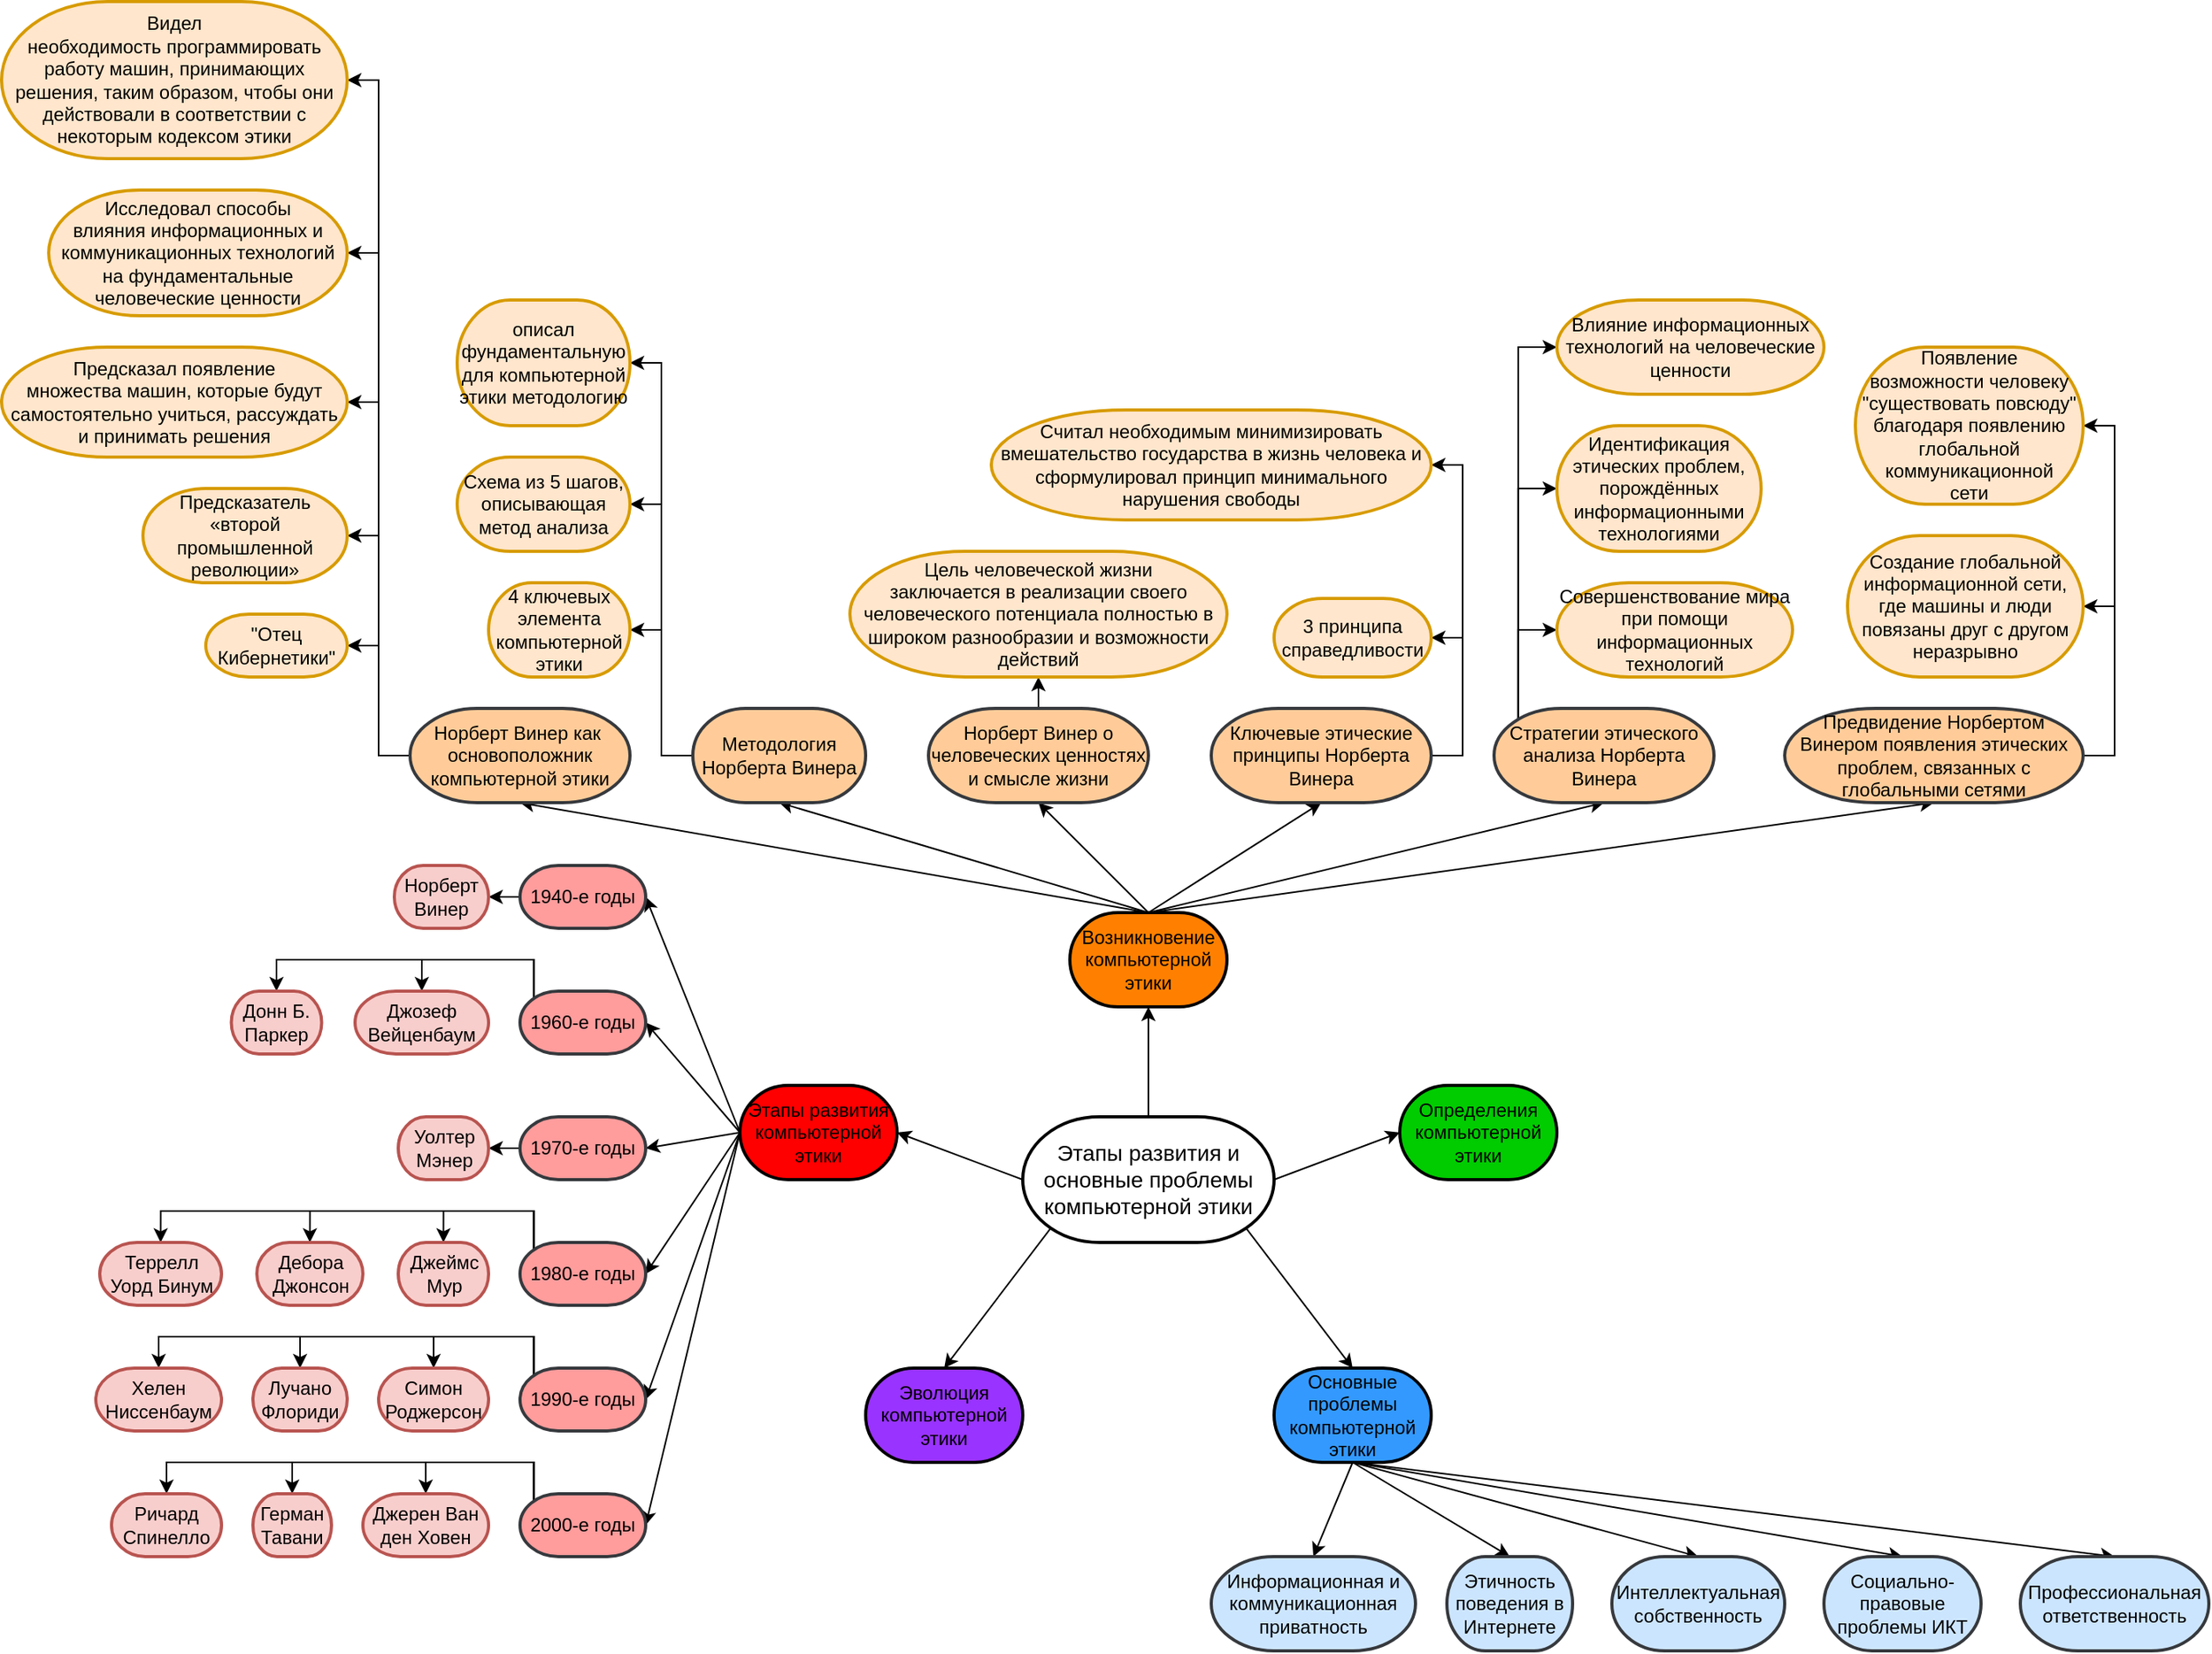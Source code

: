 <mxfile type="github" version="12.4.3" pages="1">
  <diagram id="Xce3-qtlXA6PK7jgvRLK" name="Page-1">
    <mxGraphModel grid="1" dx="3118" dy="2120" gridSize="10" guides="1" tooltips="1" connect="1" arrows="1" fold="1" page="1" pageScale="1" pageWidth="2336" pageHeight="1654" math="0" shadow="0">
      <root>
        <mxCell id="0"/>
        <mxCell id="1" parent="0"/>
        <mxCell id="m4HbFXniarb6c-HBJ8Ap-7" parent="1" style="rounded=0;orthogonalLoop=1;jettySize=auto;html=1;exitX=1;exitY=0.5;exitDx=0;exitDy=0;exitPerimeter=0;entryX=0;entryY=0.5;entryDx=0;entryDy=0;entryPerimeter=0;" target="m4HbFXniarb6c-HBJ8Ap-4" source="m4HbFXniarb6c-HBJ8Ap-1" edge="1">
          <mxGeometry as="geometry" relative="1"/>
        </mxCell>
        <mxCell id="m4HbFXniarb6c-HBJ8Ap-8" parent="1" style="edgeStyle=none;rounded=0;orthogonalLoop=1;jettySize=auto;html=1;exitX=0.89;exitY=0.89;exitDx=0;exitDy=0;exitPerimeter=0;entryX=0.5;entryY=0;entryDx=0;entryDy=0;entryPerimeter=0;" target="m4HbFXniarb6c-HBJ8Ap-6" source="m4HbFXniarb6c-HBJ8Ap-1" edge="1">
          <mxGeometry as="geometry" relative="1"/>
        </mxCell>
        <mxCell id="m4HbFXniarb6c-HBJ8Ap-9" parent="1" style="edgeStyle=none;rounded=0;orthogonalLoop=1;jettySize=auto;html=1;exitX=0.11;exitY=0.89;exitDx=0;exitDy=0;exitPerimeter=0;entryX=0.5;entryY=0;entryDx=0;entryDy=0;entryPerimeter=0;" target="m4HbFXniarb6c-HBJ8Ap-5" source="m4HbFXniarb6c-HBJ8Ap-1" edge="1">
          <mxGeometry as="geometry" relative="1"/>
        </mxCell>
        <mxCell id="m4HbFXniarb6c-HBJ8Ap-10" parent="1" style="edgeStyle=none;rounded=0;orthogonalLoop=1;jettySize=auto;html=1;exitX=0;exitY=0.5;exitDx=0;exitDy=0;exitPerimeter=0;entryX=1;entryY=0.5;entryDx=0;entryDy=0;entryPerimeter=0;" target="m4HbFXniarb6c-HBJ8Ap-3" source="m4HbFXniarb6c-HBJ8Ap-1" edge="1">
          <mxGeometry as="geometry" relative="1"/>
        </mxCell>
        <mxCell id="m4HbFXniarb6c-HBJ8Ap-11" parent="1" style="edgeStyle=none;rounded=0;orthogonalLoop=1;jettySize=auto;html=1;exitX=0.5;exitY=0;exitDx=0;exitDy=0;exitPerimeter=0;entryX=0.5;entryY=1;entryDx=0;entryDy=0;entryPerimeter=0;" target="m4HbFXniarb6c-HBJ8Ap-2" source="m4HbFXniarb6c-HBJ8Ap-1" edge="1">
          <mxGeometry as="geometry" relative="1"/>
        </mxCell>
        <mxCell id="m4HbFXniarb6c-HBJ8Ap-1" value="&lt;font style=&quot;font-size: 14px&quot;&gt;Этапы развития и основные проблемы компьютерной этики&lt;/font&gt;" parent="1" vertex="1" style="strokeWidth=2;html=1;shape=mxgraph.flowchart.terminator;whiteSpace=wrap;">
          <mxGeometry as="geometry" height="80" width="160" y="160" x="320"/>
        </mxCell>
        <mxCell id="m4HbFXniarb6c-HBJ8Ap-31" parent="1" style="edgeStyle=none;rounded=0;orthogonalLoop=1;jettySize=auto;html=1;exitX=0.5;exitY=0;exitDx=0;exitDy=0;exitPerimeter=0;entryX=0.5;entryY=1;entryDx=0;entryDy=0;entryPerimeter=0;" target="m4HbFXniarb6c-HBJ8Ap-30" source="m4HbFXniarb6c-HBJ8Ap-2" edge="1">
          <mxGeometry as="geometry" relative="1"/>
        </mxCell>
        <mxCell id="m4HbFXniarb6c-HBJ8Ap-32" parent="1" style="edgeStyle=none;rounded=0;orthogonalLoop=1;jettySize=auto;html=1;exitX=0.5;exitY=0;exitDx=0;exitDy=0;exitPerimeter=0;entryX=0.5;entryY=1;entryDx=0;entryDy=0;entryPerimeter=0;" target="m4HbFXniarb6c-HBJ8Ap-25" source="m4HbFXniarb6c-HBJ8Ap-2" edge="1">
          <mxGeometry as="geometry" relative="1"/>
        </mxCell>
        <mxCell id="m4HbFXniarb6c-HBJ8Ap-33" parent="1" style="edgeStyle=none;rounded=0;orthogonalLoop=1;jettySize=auto;html=1;exitX=0.5;exitY=0;exitDx=0;exitDy=0;exitPerimeter=0;entryX=0.5;entryY=1;entryDx=0;entryDy=0;entryPerimeter=0;" target="m4HbFXniarb6c-HBJ8Ap-26" source="m4HbFXniarb6c-HBJ8Ap-2" edge="1">
          <mxGeometry as="geometry" relative="1"/>
        </mxCell>
        <mxCell id="m4HbFXniarb6c-HBJ8Ap-34" parent="1" style="edgeStyle=none;rounded=0;orthogonalLoop=1;jettySize=auto;html=1;exitX=0.5;exitY=0;exitDx=0;exitDy=0;exitPerimeter=0;entryX=0.5;entryY=1;entryDx=0;entryDy=0;entryPerimeter=0;" target="m4HbFXniarb6c-HBJ8Ap-27" source="m4HbFXniarb6c-HBJ8Ap-2" edge="1">
          <mxGeometry as="geometry" relative="1"/>
        </mxCell>
        <mxCell id="m4HbFXniarb6c-HBJ8Ap-35" parent="1" style="edgeStyle=none;rounded=0;orthogonalLoop=1;jettySize=auto;html=1;exitX=0.5;exitY=0;exitDx=0;exitDy=0;exitPerimeter=0;entryX=0.5;entryY=1;entryDx=0;entryDy=0;entryPerimeter=0;" target="m4HbFXniarb6c-HBJ8Ap-28" source="m4HbFXniarb6c-HBJ8Ap-2" edge="1">
          <mxGeometry as="geometry" relative="1"/>
        </mxCell>
        <mxCell id="m4HbFXniarb6c-HBJ8Ap-36" parent="1" style="edgeStyle=none;rounded=0;orthogonalLoop=1;jettySize=auto;html=1;exitX=0.5;exitY=0;exitDx=0;exitDy=0;exitPerimeter=0;entryX=0.5;entryY=1;entryDx=0;entryDy=0;entryPerimeter=0;" target="m4HbFXniarb6c-HBJ8Ap-29" source="m4HbFXniarb6c-HBJ8Ap-2" edge="1">
          <mxGeometry as="geometry" relative="1"/>
        </mxCell>
        <mxCell id="m4HbFXniarb6c-HBJ8Ap-2" value="Возникновение компьютерной этики" parent="1" vertex="1" style="strokeWidth=2;html=1;shape=mxgraph.flowchart.terminator;whiteSpace=wrap;fillColor=#FF8000;">
          <mxGeometry as="geometry" height="60" width="100" y="30" x="350"/>
        </mxCell>
        <mxCell id="m4HbFXniarb6c-HBJ8Ap-19" parent="1" style="edgeStyle=none;rounded=0;orthogonalLoop=1;jettySize=auto;html=1;exitX=0;exitY=0.5;exitDx=0;exitDy=0;exitPerimeter=0;entryX=1;entryY=0.5;entryDx=0;entryDy=0;entryPerimeter=0;" target="m4HbFXniarb6c-HBJ8Ap-15" source="m4HbFXniarb6c-HBJ8Ap-3" edge="1">
          <mxGeometry as="geometry" relative="1"/>
        </mxCell>
        <mxCell id="m4HbFXniarb6c-HBJ8Ap-20" parent="1" style="edgeStyle=none;rounded=0;orthogonalLoop=1;jettySize=auto;html=1;exitX=0;exitY=0.5;exitDx=0;exitDy=0;exitPerimeter=0;entryX=1;entryY=0.5;entryDx=0;entryDy=0;entryPerimeter=0;" target="m4HbFXniarb6c-HBJ8Ap-12" source="m4HbFXniarb6c-HBJ8Ap-3" edge="1">
          <mxGeometry as="geometry" relative="1"/>
        </mxCell>
        <mxCell id="m4HbFXniarb6c-HBJ8Ap-21" parent="1" style="edgeStyle=none;rounded=0;orthogonalLoop=1;jettySize=auto;html=1;exitX=0;exitY=0.5;exitDx=0;exitDy=0;exitPerimeter=0;entryX=1;entryY=0.5;entryDx=0;entryDy=0;entryPerimeter=0;" target="m4HbFXniarb6c-HBJ8Ap-14" source="m4HbFXniarb6c-HBJ8Ap-3" edge="1">
          <mxGeometry as="geometry" relative="1"/>
        </mxCell>
        <mxCell id="m4HbFXniarb6c-HBJ8Ap-22" parent="1" style="edgeStyle=none;rounded=0;orthogonalLoop=1;jettySize=auto;html=1;exitX=0;exitY=0.5;exitDx=0;exitDy=0;exitPerimeter=0;entryX=1;entryY=0.5;entryDx=0;entryDy=0;entryPerimeter=0;" target="m4HbFXniarb6c-HBJ8Ap-16" source="m4HbFXniarb6c-HBJ8Ap-3" edge="1">
          <mxGeometry as="geometry" relative="1"/>
        </mxCell>
        <mxCell id="m4HbFXniarb6c-HBJ8Ap-23" parent="1" style="edgeStyle=none;rounded=0;orthogonalLoop=1;jettySize=auto;html=1;exitX=0;exitY=0.5;exitDx=0;exitDy=0;exitPerimeter=0;entryX=1;entryY=0.5;entryDx=0;entryDy=0;entryPerimeter=0;" target="m4HbFXniarb6c-HBJ8Ap-17" source="m4HbFXniarb6c-HBJ8Ap-3" edge="1">
          <mxGeometry as="geometry" relative="1"/>
        </mxCell>
        <mxCell id="m4HbFXniarb6c-HBJ8Ap-24" parent="1" style="edgeStyle=none;rounded=0;orthogonalLoop=1;jettySize=auto;html=1;exitX=0;exitY=0.5;exitDx=0;exitDy=0;exitPerimeter=0;entryX=1;entryY=0.5;entryDx=0;entryDy=0;entryPerimeter=0;" target="m4HbFXniarb6c-HBJ8Ap-13" source="m4HbFXniarb6c-HBJ8Ap-3" edge="1">
          <mxGeometry as="geometry" relative="1"/>
        </mxCell>
        <mxCell id="m4HbFXniarb6c-HBJ8Ap-3" value="Этапы развития компьютерной этики" parent="1" vertex="1" style="strokeWidth=2;html=1;shape=mxgraph.flowchart.terminator;whiteSpace=wrap;fillColor=#FF0000;">
          <mxGeometry as="geometry" height="60" width="100" y="140" x="140"/>
        </mxCell>
        <mxCell id="m4HbFXniarb6c-HBJ8Ap-4" value="Определения компьютерной этики" parent="1" vertex="1" style="strokeWidth=2;html=1;shape=mxgraph.flowchart.terminator;whiteSpace=wrap;fillColor=#00CC00;">
          <mxGeometry as="geometry" height="60" width="100" y="140" x="560"/>
        </mxCell>
        <mxCell id="m4HbFXniarb6c-HBJ8Ap-5" value="Эволюция компьютерной этики" parent="1" vertex="1" style="strokeWidth=2;html=1;shape=mxgraph.flowchart.terminator;whiteSpace=wrap;fillColor=#9933FF;">
          <mxGeometry as="geometry" height="60" width="100" y="320" x="220"/>
        </mxCell>
        <mxCell id="m4HbFXniarb6c-HBJ8Ap-42" parent="1" style="edgeStyle=none;rounded=0;orthogonalLoop=1;jettySize=auto;html=1;exitX=0.5;exitY=1;exitDx=0;exitDy=0;exitPerimeter=0;entryX=0.5;entryY=0;entryDx=0;entryDy=0;entryPerimeter=0;" target="m4HbFXniarb6c-HBJ8Ap-40" source="m4HbFXniarb6c-HBJ8Ap-6" edge="1">
          <mxGeometry as="geometry" relative="1"/>
        </mxCell>
        <mxCell id="m4HbFXniarb6c-HBJ8Ap-43" parent="1" style="edgeStyle=none;rounded=0;orthogonalLoop=1;jettySize=auto;html=1;exitX=0.5;exitY=1;exitDx=0;exitDy=0;exitPerimeter=0;entryX=0.5;entryY=0;entryDx=0;entryDy=0;entryPerimeter=0;" target="m4HbFXniarb6c-HBJ8Ap-41" source="m4HbFXniarb6c-HBJ8Ap-6" edge="1">
          <mxGeometry as="geometry" relative="1"/>
        </mxCell>
        <mxCell id="m4HbFXniarb6c-HBJ8Ap-44" parent="1" style="edgeStyle=none;rounded=0;orthogonalLoop=1;jettySize=auto;html=1;exitX=0.5;exitY=1;exitDx=0;exitDy=0;exitPerimeter=0;entryX=0.5;entryY=0;entryDx=0;entryDy=0;entryPerimeter=0;" target="m4HbFXniarb6c-HBJ8Ap-38" source="m4HbFXniarb6c-HBJ8Ap-6" edge="1">
          <mxGeometry as="geometry" relative="1"/>
        </mxCell>
        <mxCell id="m4HbFXniarb6c-HBJ8Ap-45" parent="1" style="edgeStyle=none;rounded=0;orthogonalLoop=1;jettySize=auto;html=1;exitX=0.5;exitY=1;exitDx=0;exitDy=0;exitPerimeter=0;entryX=0.5;entryY=0;entryDx=0;entryDy=0;entryPerimeter=0;" target="m4HbFXniarb6c-HBJ8Ap-37" source="m4HbFXniarb6c-HBJ8Ap-6" edge="1">
          <mxGeometry as="geometry" relative="1"/>
        </mxCell>
        <mxCell id="m4HbFXniarb6c-HBJ8Ap-46" parent="1" style="edgeStyle=none;rounded=0;orthogonalLoop=1;jettySize=auto;html=1;exitX=0.5;exitY=1;exitDx=0;exitDy=0;exitPerimeter=0;entryX=0.5;entryY=0;entryDx=0;entryDy=0;entryPerimeter=0;" target="m4HbFXniarb6c-HBJ8Ap-39" source="m4HbFXniarb6c-HBJ8Ap-6" edge="1">
          <mxGeometry as="geometry" relative="1"/>
        </mxCell>
        <mxCell id="m4HbFXniarb6c-HBJ8Ap-6" value="Основные проблемы компьютерной этики" parent="1" vertex="1" style="strokeWidth=2;html=1;shape=mxgraph.flowchart.terminator;whiteSpace=wrap;fillColor=#3399FF;">
          <mxGeometry as="geometry" height="60" width="100" y="320" x="480"/>
        </mxCell>
        <mxCell id="SRQ7N_bruoOHTrNDYPCM-39" parent="1" style="edgeStyle=orthogonalEdgeStyle;rounded=0;orthogonalLoop=1;jettySize=auto;html=1;exitX=0.11;exitY=0.11;exitDx=0;exitDy=0;exitPerimeter=0;entryX=0.5;entryY=0;entryDx=0;entryDy=0;entryPerimeter=0;" target="SRQ7N_bruoOHTrNDYPCM-36" source="m4HbFXniarb6c-HBJ8Ap-12" edge="1">
          <mxGeometry as="geometry" relative="1">
            <Array as="points">
              <mxPoint y="60" x="9"/>
              <mxPoint y="60" x="-62"/>
            </Array>
          </mxGeometry>
        </mxCell>
        <mxCell id="SRQ7N_bruoOHTrNDYPCM-40" parent="1" style="edgeStyle=orthogonalEdgeStyle;rounded=0;orthogonalLoop=1;jettySize=auto;html=1;exitX=0.11;exitY=0.11;exitDx=0;exitDy=0;exitPerimeter=0;entryX=0.5;entryY=0;entryDx=0;entryDy=0;entryPerimeter=0;" target="SRQ7N_bruoOHTrNDYPCM-34" source="m4HbFXniarb6c-HBJ8Ap-12" edge="1">
          <mxGeometry as="geometry" relative="1">
            <Array as="points">
              <mxPoint y="60" x="9"/>
              <mxPoint y="60" x="-155"/>
            </Array>
          </mxGeometry>
        </mxCell>
        <mxCell id="m4HbFXniarb6c-HBJ8Ap-12" value="1960-е годы" parent="1" vertex="1" style="strokeWidth=2;html=1;shape=mxgraph.flowchart.terminator;whiteSpace=wrap;fillColor=#FF9C9C;strokeColor=#36393d;">
          <mxGeometry as="geometry" height="40" width="80" y="80"/>
        </mxCell>
        <mxCell id="SRQ7N_bruoOHTrNDYPCM-65" parent="1" style="edgeStyle=orthogonalEdgeStyle;rounded=0;orthogonalLoop=1;jettySize=auto;html=1;exitX=0.11;exitY=0.11;exitDx=0;exitDy=0;exitPerimeter=0;entryX=0.5;entryY=0;entryDx=0;entryDy=0;entryPerimeter=0;" target="SRQ7N_bruoOHTrNDYPCM-56" source="m4HbFXniarb6c-HBJ8Ap-13" edge="1">
          <mxGeometry as="geometry" relative="1">
            <Array as="points">
              <mxPoint y="380" x="9"/>
              <mxPoint y="380" x="-60"/>
            </Array>
          </mxGeometry>
        </mxCell>
        <mxCell id="SRQ7N_bruoOHTrNDYPCM-66" parent="1" style="edgeStyle=orthogonalEdgeStyle;rounded=0;orthogonalLoop=1;jettySize=auto;html=1;exitX=0.11;exitY=0.11;exitDx=0;exitDy=0;exitPerimeter=0;entryX=0.5;entryY=0;entryDx=0;entryDy=0;entryPerimeter=0;" target="SRQ7N_bruoOHTrNDYPCM-57" source="m4HbFXniarb6c-HBJ8Ap-13" edge="1">
          <mxGeometry as="geometry" relative="1">
            <Array as="points">
              <mxPoint y="380" x="9"/>
              <mxPoint y="380" x="-145"/>
            </Array>
          </mxGeometry>
        </mxCell>
        <mxCell id="SRQ7N_bruoOHTrNDYPCM-67" parent="1" style="edgeStyle=orthogonalEdgeStyle;rounded=0;orthogonalLoop=1;jettySize=auto;html=1;exitX=0.11;exitY=0.11;exitDx=0;exitDy=0;exitPerimeter=0;entryX=0.5;entryY=0;entryDx=0;entryDy=0;entryPerimeter=0;" target="SRQ7N_bruoOHTrNDYPCM-58" source="m4HbFXniarb6c-HBJ8Ap-13" edge="1">
          <mxGeometry as="geometry" relative="1">
            <Array as="points">
              <mxPoint y="380" x="9"/>
              <mxPoint y="380" x="-225"/>
            </Array>
          </mxGeometry>
        </mxCell>
        <mxCell id="m4HbFXniarb6c-HBJ8Ap-13" value="2000-е годы" parent="1" vertex="1" style="strokeWidth=2;html=1;shape=mxgraph.flowchart.terminator;whiteSpace=wrap;fillColor=#FF9C9C;strokeColor=#36393d;">
          <mxGeometry as="geometry" height="40" width="80" y="400"/>
        </mxCell>
        <mxCell id="SRQ7N_bruoOHTrNDYPCM-41" parent="1" style="edgeStyle=orthogonalEdgeStyle;rounded=0;orthogonalLoop=1;jettySize=auto;html=1;exitX=0;exitY=0.5;exitDx=0;exitDy=0;exitPerimeter=0;entryX=1;entryY=0.5;entryDx=0;entryDy=0;entryPerimeter=0;" target="SRQ7N_bruoOHTrNDYPCM-37" source="m4HbFXniarb6c-HBJ8Ap-14" edge="1">
          <mxGeometry as="geometry" relative="1"/>
        </mxCell>
        <mxCell id="m4HbFXniarb6c-HBJ8Ap-14" value="1970-е годы" parent="1" vertex="1" style="strokeWidth=2;html=1;shape=mxgraph.flowchart.terminator;whiteSpace=wrap;fillColor=#FF9C9C;strokeColor=#36393d;">
          <mxGeometry as="geometry" height="40" width="80" y="160"/>
        </mxCell>
        <mxCell id="SRQ7N_bruoOHTrNDYPCM-38" parent="1" style="edgeStyle=orthogonalEdgeStyle;rounded=0;orthogonalLoop=1;jettySize=auto;html=1;exitX=0;exitY=0.5;exitDx=0;exitDy=0;exitPerimeter=0;entryX=1;entryY=0.5;entryDx=0;entryDy=0;entryPerimeter=0;" target="SRQ7N_bruoOHTrNDYPCM-35" source="m4HbFXniarb6c-HBJ8Ap-15" edge="1">
          <mxGeometry as="geometry" relative="1"/>
        </mxCell>
        <mxCell id="m4HbFXniarb6c-HBJ8Ap-15" value="1940-е годы" parent="1" vertex="1" style="strokeWidth=2;html=1;shape=mxgraph.flowchart.terminator;whiteSpace=wrap;fillColor=#FF9C9C;strokeColor=#36393d;">
          <mxGeometry as="geometry" height="40" width="80"/>
        </mxCell>
        <mxCell id="SRQ7N_bruoOHTrNDYPCM-44" parent="1" style="edgeStyle=orthogonalEdgeStyle;rounded=0;orthogonalLoop=1;jettySize=auto;html=1;exitX=0.11;exitY=0.11;exitDx=0;exitDy=0;exitPerimeter=0;entryX=0.5;entryY=0;entryDx=0;entryDy=0;entryPerimeter=0;" target="SRQ7N_bruoOHTrNDYPCM-42" source="m4HbFXniarb6c-HBJ8Ap-16" edge="1">
          <mxGeometry as="geometry" relative="1">
            <Array as="points">
              <mxPoint y="220" x="9"/>
              <mxPoint y="220" x="-49"/>
            </Array>
          </mxGeometry>
        </mxCell>
        <mxCell id="SRQ7N_bruoOHTrNDYPCM-45" parent="1" style="edgeStyle=orthogonalEdgeStyle;rounded=0;orthogonalLoop=1;jettySize=auto;html=1;exitX=0.11;exitY=0.11;exitDx=0;exitDy=0;exitPerimeter=0;entryX=0.5;entryY=0;entryDx=0;entryDy=0;entryPerimeter=0;" target="SRQ7N_bruoOHTrNDYPCM-43" source="m4HbFXniarb6c-HBJ8Ap-16" edge="1">
          <mxGeometry as="geometry" relative="1">
            <Array as="points">
              <mxPoint y="220" x="9"/>
              <mxPoint y="220" x="-134"/>
            </Array>
          </mxGeometry>
        </mxCell>
        <mxCell id="SRQ7N_bruoOHTrNDYPCM-50" parent="1" style="edgeStyle=orthogonalEdgeStyle;rounded=0;orthogonalLoop=1;jettySize=auto;html=1;exitX=0.11;exitY=0.11;exitDx=0;exitDy=0;exitPerimeter=0;entryX=0.5;entryY=0;entryDx=0;entryDy=0;entryPerimeter=0;" target="SRQ7N_bruoOHTrNDYPCM-47" source="m4HbFXniarb6c-HBJ8Ap-16" edge="1">
          <mxGeometry as="geometry" relative="1">
            <Array as="points">
              <mxPoint y="220" x="9"/>
              <mxPoint y="220" x="-229"/>
            </Array>
          </mxGeometry>
        </mxCell>
        <mxCell id="m4HbFXniarb6c-HBJ8Ap-16" value="1980-е годы" parent="1" vertex="1" style="strokeWidth=2;html=1;shape=mxgraph.flowchart.terminator;whiteSpace=wrap;fillColor=#FF9C9C;strokeColor=#36393d;">
          <mxGeometry as="geometry" height="40" width="80" y="240"/>
        </mxCell>
        <mxCell id="SRQ7N_bruoOHTrNDYPCM-62" parent="1" style="edgeStyle=orthogonalEdgeStyle;rounded=0;orthogonalLoop=1;jettySize=auto;html=1;exitX=0.11;exitY=0.11;exitDx=0;exitDy=0;exitPerimeter=0;entryX=0.5;entryY=0;entryDx=0;entryDy=0;entryPerimeter=0;" target="SRQ7N_bruoOHTrNDYPCM-51" source="m4HbFXniarb6c-HBJ8Ap-17" edge="1">
          <mxGeometry as="geometry" relative="1">
            <Array as="points">
              <mxPoint y="300" x="9"/>
              <mxPoint y="300" x="-55"/>
            </Array>
          </mxGeometry>
        </mxCell>
        <mxCell id="SRQ7N_bruoOHTrNDYPCM-63" parent="1" style="edgeStyle=orthogonalEdgeStyle;rounded=0;orthogonalLoop=1;jettySize=auto;html=1;exitX=0.11;exitY=0.11;exitDx=0;exitDy=0;exitPerimeter=0;entryX=0.5;entryY=0;entryDx=0;entryDy=0;entryPerimeter=0;" target="SRQ7N_bruoOHTrNDYPCM-54" source="m4HbFXniarb6c-HBJ8Ap-17" edge="1">
          <mxGeometry as="geometry" relative="1">
            <Array as="points">
              <mxPoint y="300" x="9"/>
              <mxPoint y="300" x="-140"/>
            </Array>
          </mxGeometry>
        </mxCell>
        <mxCell id="SRQ7N_bruoOHTrNDYPCM-64" parent="1" style="edgeStyle=orthogonalEdgeStyle;rounded=0;orthogonalLoop=1;jettySize=auto;html=1;exitX=0.11;exitY=0.11;exitDx=0;exitDy=0;exitPerimeter=0;entryX=0.5;entryY=0;entryDx=0;entryDy=0;entryPerimeter=0;" target="SRQ7N_bruoOHTrNDYPCM-55" source="m4HbFXniarb6c-HBJ8Ap-17" edge="1">
          <mxGeometry as="geometry" relative="1">
            <Array as="points">
              <mxPoint y="300" x="9"/>
              <mxPoint y="300" x="-230"/>
            </Array>
          </mxGeometry>
        </mxCell>
        <mxCell id="m4HbFXniarb6c-HBJ8Ap-17" value="1990-е годы" parent="1" vertex="1" style="strokeWidth=2;html=1;shape=mxgraph.flowchart.terminator;whiteSpace=wrap;fillColor=#FF9C9C;strokeColor=#36393d;">
          <mxGeometry as="geometry" height="40" width="80" y="320"/>
        </mxCell>
        <mxCell id="SRQ7N_bruoOHTrNDYPCM-12" parent="1" style="edgeStyle=orthogonalEdgeStyle;rounded=0;orthogonalLoop=1;jettySize=auto;html=1;exitX=0;exitY=0.5;exitDx=0;exitDy=0;exitPerimeter=0;entryX=1;entryY=0.5;entryDx=0;entryDy=0;entryPerimeter=0;" target="SRQ7N_bruoOHTrNDYPCM-11" source="m4HbFXniarb6c-HBJ8Ap-25" edge="1">
          <mxGeometry as="geometry" relative="1"/>
        </mxCell>
        <mxCell id="SRQ7N_bruoOHTrNDYPCM-14" parent="1" style="edgeStyle=orthogonalEdgeStyle;rounded=0;orthogonalLoop=1;jettySize=auto;html=1;exitX=0;exitY=0.5;exitDx=0;exitDy=0;exitPerimeter=0;entryX=1;entryY=0.5;entryDx=0;entryDy=0;entryPerimeter=0;" target="SRQ7N_bruoOHTrNDYPCM-13" source="m4HbFXniarb6c-HBJ8Ap-25" edge="1">
          <mxGeometry as="geometry" relative="1"/>
        </mxCell>
        <mxCell id="SRQ7N_bruoOHTrNDYPCM-16" parent="1" style="edgeStyle=orthogonalEdgeStyle;rounded=0;orthogonalLoop=1;jettySize=auto;html=1;exitX=0;exitY=0.5;exitDx=0;exitDy=0;exitPerimeter=0;entryX=1;entryY=0.5;entryDx=0;entryDy=0;entryPerimeter=0;" target="SRQ7N_bruoOHTrNDYPCM-15" source="m4HbFXniarb6c-HBJ8Ap-25" edge="1">
          <mxGeometry as="geometry" relative="1"/>
        </mxCell>
        <mxCell id="m4HbFXniarb6c-HBJ8Ap-25" value="Методология Норберта Винера" parent="1" vertex="1" style="strokeWidth=2;html=1;shape=mxgraph.flowchart.terminator;whiteSpace=wrap;fillColor=#ffcc99;strokeColor=#36393d;">
          <mxGeometry as="geometry" height="60" width="110" y="-100" x="110"/>
        </mxCell>
        <mxCell id="SRQ7N_bruoOHTrNDYPCM-19" parent="1" style="rounded=0;orthogonalLoop=1;jettySize=auto;html=1;exitX=0.5;exitY=0;exitDx=0;exitDy=0;exitPerimeter=0;entryX=0.5;entryY=1;entryDx=0;entryDy=0;entryPerimeter=0;" target="SRQ7N_bruoOHTrNDYPCM-17" source="m4HbFXniarb6c-HBJ8Ap-26" edge="1">
          <mxGeometry as="geometry" relative="1"/>
        </mxCell>
        <mxCell id="m4HbFXniarb6c-HBJ8Ap-26" value="Норберт Винер о человеческих ценностях и смысле жизни" parent="1" vertex="1" style="strokeWidth=2;html=1;shape=mxgraph.flowchart.terminator;whiteSpace=wrap;fillColor=#ffcc99;strokeColor=#36393d;">
          <mxGeometry as="geometry" height="60" width="140" y="-100" x="260"/>
        </mxCell>
        <mxCell id="SRQ7N_bruoOHTrNDYPCM-22" parent="1" style="edgeStyle=orthogonalEdgeStyle;rounded=0;orthogonalLoop=1;jettySize=auto;html=1;exitX=1;exitY=0.5;exitDx=0;exitDy=0;exitPerimeter=0;entryX=1;entryY=0.5;entryDx=0;entryDy=0;entryPerimeter=0;" target="SRQ7N_bruoOHTrNDYPCM-20" source="m4HbFXniarb6c-HBJ8Ap-27" edge="1">
          <mxGeometry as="geometry" relative="1"/>
        </mxCell>
        <mxCell id="SRQ7N_bruoOHTrNDYPCM-23" parent="1" style="edgeStyle=orthogonalEdgeStyle;rounded=0;orthogonalLoop=1;jettySize=auto;html=1;exitX=1;exitY=0.5;exitDx=0;exitDy=0;exitPerimeter=0;entryX=1;entryY=0.5;entryDx=0;entryDy=0;entryPerimeter=0;" target="SRQ7N_bruoOHTrNDYPCM-21" source="m4HbFXniarb6c-HBJ8Ap-27" edge="1">
          <mxGeometry as="geometry" relative="1"/>
        </mxCell>
        <mxCell id="m4HbFXniarb6c-HBJ8Ap-27" value="Ключевые этические принципы Норберта Винера" parent="1" vertex="1" style="strokeWidth=2;html=1;shape=mxgraph.flowchart.terminator;whiteSpace=wrap;fillColor=#ffcc99;strokeColor=#36393d;">
          <mxGeometry as="geometry" height="60" width="140" y="-100" x="440"/>
        </mxCell>
        <mxCell id="SRQ7N_bruoOHTrNDYPCM-27" parent="1" style="edgeStyle=orthogonalEdgeStyle;rounded=0;orthogonalLoop=1;jettySize=auto;html=1;exitX=0.11;exitY=0.11;exitDx=0;exitDy=0;exitPerimeter=0;entryX=0;entryY=0.5;entryDx=0;entryDy=0;entryPerimeter=0;" target="SRQ7N_bruoOHTrNDYPCM-24" source="m4HbFXniarb6c-HBJ8Ap-28" edge="1">
          <mxGeometry as="geometry" relative="1"/>
        </mxCell>
        <mxCell id="SRQ7N_bruoOHTrNDYPCM-28" parent="1" style="edgeStyle=orthogonalEdgeStyle;rounded=0;orthogonalLoop=1;jettySize=auto;html=1;exitX=0.11;exitY=0.11;exitDx=0;exitDy=0;exitPerimeter=0;entryX=0;entryY=0.5;entryDx=0;entryDy=0;entryPerimeter=0;" target="SRQ7N_bruoOHTrNDYPCM-25" source="m4HbFXniarb6c-HBJ8Ap-28" edge="1">
          <mxGeometry as="geometry" relative="1"/>
        </mxCell>
        <mxCell id="SRQ7N_bruoOHTrNDYPCM-29" parent="1" style="edgeStyle=orthogonalEdgeStyle;rounded=0;orthogonalLoop=1;jettySize=auto;html=1;exitX=0.11;exitY=0.11;exitDx=0;exitDy=0;exitPerimeter=0;entryX=0;entryY=0.5;entryDx=0;entryDy=0;entryPerimeter=0;" target="SRQ7N_bruoOHTrNDYPCM-26" source="m4HbFXniarb6c-HBJ8Ap-28" edge="1">
          <mxGeometry as="geometry" relative="1"/>
        </mxCell>
        <mxCell id="m4HbFXniarb6c-HBJ8Ap-28" value="Стратегии этического анализа Норберта Винера" parent="1" vertex="1" style="strokeWidth=2;html=1;shape=mxgraph.flowchart.terminator;whiteSpace=wrap;fillColor=#ffcc99;strokeColor=#36393d;">
          <mxGeometry as="geometry" height="60" width="140" y="-100" x="620"/>
        </mxCell>
        <mxCell id="SRQ7N_bruoOHTrNDYPCM-32" parent="1" style="edgeStyle=orthogonalEdgeStyle;rounded=0;orthogonalLoop=1;jettySize=auto;html=1;exitX=1;exitY=0.5;exitDx=0;exitDy=0;exitPerimeter=0;entryX=1;entryY=0.5;entryDx=0;entryDy=0;entryPerimeter=0;" target="SRQ7N_bruoOHTrNDYPCM-30" source="m4HbFXniarb6c-HBJ8Ap-29" edge="1">
          <mxGeometry as="geometry" relative="1"/>
        </mxCell>
        <mxCell id="SRQ7N_bruoOHTrNDYPCM-33" parent="1" style="edgeStyle=orthogonalEdgeStyle;rounded=0;orthogonalLoop=1;jettySize=auto;html=1;exitX=1;exitY=0.5;exitDx=0;exitDy=0;exitPerimeter=0;entryX=1;entryY=0.5;entryDx=0;entryDy=0;entryPerimeter=0;" target="SRQ7N_bruoOHTrNDYPCM-31" source="m4HbFXniarb6c-HBJ8Ap-29" edge="1">
          <mxGeometry as="geometry" relative="1"/>
        </mxCell>
        <mxCell id="m4HbFXniarb6c-HBJ8Ap-29" value="Предвидение Норбертом Винером появления этических&lt;br&gt;проблем, связанных с глобальными сетями" parent="1" vertex="1" style="strokeWidth=2;html=1;shape=mxgraph.flowchart.terminator;whiteSpace=wrap;fillColor=#ffcc99;strokeColor=#36393d;">
          <mxGeometry as="geometry" height="60" width="190" y="-100" x="805"/>
        </mxCell>
        <mxCell id="SRQ7N_bruoOHTrNDYPCM-6" parent="1" style="edgeStyle=orthogonalEdgeStyle;rounded=0;orthogonalLoop=1;jettySize=auto;html=1;exitX=0;exitY=0.5;exitDx=0;exitDy=0;exitPerimeter=0;entryX=1;entryY=0.5;entryDx=0;entryDy=0;entryPerimeter=0;" target="SRQ7N_bruoOHTrNDYPCM-1" source="m4HbFXniarb6c-HBJ8Ap-30" edge="1">
          <mxGeometry as="geometry" relative="1"/>
        </mxCell>
        <mxCell id="SRQ7N_bruoOHTrNDYPCM-7" parent="1" style="edgeStyle=orthogonalEdgeStyle;rounded=0;orthogonalLoop=1;jettySize=auto;html=1;exitX=0;exitY=0.5;exitDx=0;exitDy=0;exitPerimeter=0;entryX=1;entryY=0.5;entryDx=0;entryDy=0;entryPerimeter=0;" target="m4HbFXniarb6c-HBJ8Ap-47" source="m4HbFXniarb6c-HBJ8Ap-30" edge="1">
          <mxGeometry as="geometry" relative="1"/>
        </mxCell>
        <mxCell id="SRQ7N_bruoOHTrNDYPCM-8" parent="1" style="edgeStyle=orthogonalEdgeStyle;rounded=0;orthogonalLoop=1;jettySize=auto;html=1;exitX=0;exitY=0.5;exitDx=0;exitDy=0;exitPerimeter=0;entryX=1;entryY=0.5;entryDx=0;entryDy=0;entryPerimeter=0;" target="SRQ7N_bruoOHTrNDYPCM-5" source="m4HbFXniarb6c-HBJ8Ap-30" edge="1">
          <mxGeometry as="geometry" relative="1"/>
        </mxCell>
        <mxCell id="SRQ7N_bruoOHTrNDYPCM-9" parent="1" style="edgeStyle=orthogonalEdgeStyle;rounded=0;orthogonalLoop=1;jettySize=auto;html=1;exitX=0;exitY=0.5;exitDx=0;exitDy=0;exitPerimeter=0;entryX=1;entryY=0.5;entryDx=0;entryDy=0;entryPerimeter=0;" target="SRQ7N_bruoOHTrNDYPCM-2" source="m4HbFXniarb6c-HBJ8Ap-30" edge="1">
          <mxGeometry as="geometry" relative="1"/>
        </mxCell>
        <mxCell id="SRQ7N_bruoOHTrNDYPCM-10" parent="1" style="edgeStyle=orthogonalEdgeStyle;rounded=0;orthogonalLoop=1;jettySize=auto;html=1;exitX=0;exitY=0.5;exitDx=0;exitDy=0;exitPerimeter=0;entryX=1;entryY=0.5;entryDx=0;entryDy=0;entryPerimeter=0;" target="SRQ7N_bruoOHTrNDYPCM-3" source="m4HbFXniarb6c-HBJ8Ap-30" edge="1">
          <mxGeometry as="geometry" relative="1"/>
        </mxCell>
        <mxCell id="m4HbFXniarb6c-HBJ8Ap-30" value="Норберт Винер как&amp;nbsp; основоположник компьютерной этики" parent="1" vertex="1" style="strokeWidth=2;html=1;shape=mxgraph.flowchart.terminator;whiteSpace=wrap;fillColor=#ffcc99;strokeColor=#36393d;">
          <mxGeometry as="geometry" height="60" width="140" y="-100" x="-70"/>
        </mxCell>
        <mxCell id="m4HbFXniarb6c-HBJ8Ap-37" value="Этичность поведения в Интернете" parent="1" vertex="1" style="strokeWidth=2;html=1;shape=mxgraph.flowchart.terminator;whiteSpace=wrap;fillColor=#cce5ff;strokeColor=#36393d;">
          <mxGeometry as="geometry" height="60" width="80" y="440" x="590"/>
        </mxCell>
        <mxCell id="m4HbFXniarb6c-HBJ8Ap-38" value="Профессиональная ответственность" parent="1" vertex="1" style="strokeWidth=2;html=1;shape=mxgraph.flowchart.terminator;whiteSpace=wrap;fillColor=#cce5ff;strokeColor=#36393d;">
          <mxGeometry as="geometry" height="60" width="120" y="440" x="955"/>
        </mxCell>
        <mxCell id="m4HbFXniarb6c-HBJ8Ap-39" value="Информационная и коммуникационная приватность" parent="1" vertex="1" style="strokeWidth=2;html=1;shape=mxgraph.flowchart.terminator;whiteSpace=wrap;fillColor=#cce5ff;strokeColor=#36393d;">
          <mxGeometry as="geometry" height="60" width="130" y="440" x="440"/>
        </mxCell>
        <mxCell id="m4HbFXniarb6c-HBJ8Ap-40" value="Интеллектуальная собственность" parent="1" vertex="1" style="strokeWidth=2;html=1;shape=mxgraph.flowchart.terminator;whiteSpace=wrap;fillColor=#cce5ff;strokeColor=#36393d;">
          <mxGeometry as="geometry" height="60" width="110" y="440" x="695"/>
        </mxCell>
        <mxCell id="m4HbFXniarb6c-HBJ8Ap-41" value="Социально-правовые проблемы ИКТ" parent="1" vertex="1" style="strokeWidth=2;html=1;shape=mxgraph.flowchart.terminator;whiteSpace=wrap;fillColor=#cce5ff;strokeColor=#36393d;">
          <mxGeometry as="geometry" height="60" width="100" y="440" x="830"/>
        </mxCell>
        <mxCell id="m4HbFXniarb6c-HBJ8Ap-47" value="Предсказатель «второй промышленной революции»" parent="1" vertex="1" style="strokeWidth=2;html=1;shape=mxgraph.flowchart.terminator;whiteSpace=wrap;fillColor=#ffe6cc;strokeColor=#d79b00;">
          <mxGeometry as="geometry" height="60" width="130" y="-240" x="-240"/>
        </mxCell>
        <mxCell id="SRQ7N_bruoOHTrNDYPCM-1" value="&quot;Отец Кибернетики&quot;" parent="1" vertex="1" style="strokeWidth=2;html=1;shape=mxgraph.flowchart.terminator;whiteSpace=wrap;fillColor=#ffe6cc;strokeColor=#d79b00;">
          <mxGeometry as="geometry" height="40" width="90" y="-160" x="-200"/>
        </mxCell>
        <mxCell id="SRQ7N_bruoOHTrNDYPCM-2" value="Исследовал способы&lt;br&gt;влияния информационных и коммуникационных технологий на фундаментальные человеческие ценности" parent="1" vertex="1" style="strokeWidth=2;html=1;shape=mxgraph.flowchart.terminator;whiteSpace=wrap;fillColor=#ffe6cc;strokeColor=#d79b00;">
          <mxGeometry as="geometry" height="80" width="190" y="-430" x="-300"/>
        </mxCell>
        <mxCell id="SRQ7N_bruoOHTrNDYPCM-3" value="Видел необходимость&amp;nbsp;программировать работу машин, принимающих решения, таким образом, чтобы они действовали в соответствии с некоторым кодексом этики" parent="1" vertex="1" style="strokeWidth=2;html=1;shape=mxgraph.flowchart.terminator;whiteSpace=wrap;fillColor=#ffe6cc;strokeColor=#d79b00;">
          <mxGeometry as="geometry" height="100" width="220" y="-550" x="-330"/>
        </mxCell>
        <mxCell id="SRQ7N_bruoOHTrNDYPCM-5" value="Предсказал появление&lt;br&gt;множества машин, которые будут самостоятельно учиться, рассуждать и принимать решения" parent="1" vertex="1" style="strokeWidth=2;html=1;shape=mxgraph.flowchart.terminator;whiteSpace=wrap;fillColor=#ffe6cc;strokeColor=#d79b00;">
          <mxGeometry as="geometry" height="70" width="220" y="-330" x="-330"/>
        </mxCell>
        <mxCell id="SRQ7N_bruoOHTrNDYPCM-11" value="4 ключевых элемента компьютерной этики" parent="1" vertex="1" style="strokeWidth=2;html=1;shape=mxgraph.flowchart.terminator;whiteSpace=wrap;fillColor=#ffe6cc;strokeColor=#d79b00;">
          <mxGeometry as="geometry" height="60" width="90" y="-180" x="-20"/>
        </mxCell>
        <mxCell id="SRQ7N_bruoOHTrNDYPCM-13" value="Схема из 5 шагов, описывающая метод анализа" parent="1" vertex="1" style="strokeWidth=2;html=1;shape=mxgraph.flowchart.terminator;whiteSpace=wrap;fillColor=#ffe6cc;strokeColor=#d79b00;">
          <mxGeometry as="geometry" height="60" width="110" y="-260" x="-40"/>
        </mxCell>
        <mxCell id="SRQ7N_bruoOHTrNDYPCM-15" value="описал фундаментальную для компьютерной этики методологию" parent="1" vertex="1" style="strokeWidth=2;html=1;shape=mxgraph.flowchart.terminator;whiteSpace=wrap;fillColor=#ffe6cc;strokeColor=#d79b00;">
          <mxGeometry as="geometry" height="80" width="110" y="-360" x="-40"/>
        </mxCell>
        <mxCell id="SRQ7N_bruoOHTrNDYPCM-17" value="Цель человеческой жизни&lt;br&gt;заключается в реализации своего человеческого потенциала полностью в широком разнообразии и возможности действий" parent="1" vertex="1" style="strokeWidth=2;html=1;shape=mxgraph.flowchart.terminator;whiteSpace=wrap;fillColor=#ffe6cc;strokeColor=#d79b00;">
          <mxGeometry as="geometry" height="80" width="240" y="-200" x="210"/>
        </mxCell>
        <mxCell id="SRQ7N_bruoOHTrNDYPCM-20" value="3 принципа справедливости" parent="1" vertex="1" style="strokeWidth=2;html=1;shape=mxgraph.flowchart.terminator;whiteSpace=wrap;fillColor=#ffe6cc;strokeColor=#d79b00;">
          <mxGeometry as="geometry" height="50" width="100" y="-170" x="480"/>
        </mxCell>
        <mxCell id="SRQ7N_bruoOHTrNDYPCM-21" value="Считал необходимым минимизировать вмешательство государства в жизнь человека и сформулировал принцип минимального нарушения свободы" parent="1" vertex="1" style="strokeWidth=2;html=1;shape=mxgraph.flowchart.terminator;whiteSpace=wrap;fillColor=#ffe6cc;strokeColor=#d79b00;">
          <mxGeometry as="geometry" height="70" width="280" y="-290" x="300"/>
        </mxCell>
        <mxCell id="SRQ7N_bruoOHTrNDYPCM-24" value="Совершенствование мира при помощи информационных технологий" parent="1" vertex="1" style="strokeWidth=2;html=1;shape=mxgraph.flowchart.terminator;whiteSpace=wrap;fillColor=#ffe6cc;strokeColor=#d79b00;">
          <mxGeometry as="geometry" height="60" width="150" y="-180" x="660"/>
        </mxCell>
        <mxCell id="SRQ7N_bruoOHTrNDYPCM-25" value="Идентификация этических проблем, порождённых информационными технологиями" parent="1" vertex="1" style="strokeWidth=2;html=1;shape=mxgraph.flowchart.terminator;whiteSpace=wrap;fillColor=#ffe6cc;strokeColor=#d79b00;">
          <mxGeometry as="geometry" height="80" width="130" y="-280" x="660"/>
        </mxCell>
        <mxCell id="SRQ7N_bruoOHTrNDYPCM-26" value="Влияние информационных технологий на человеческие ценности" parent="1" vertex="1" style="strokeWidth=2;html=1;shape=mxgraph.flowchart.terminator;whiteSpace=wrap;fillColor=#ffe6cc;strokeColor=#d79b00;">
          <mxGeometry as="geometry" height="60" width="170" y="-360" x="660"/>
        </mxCell>
        <mxCell id="SRQ7N_bruoOHTrNDYPCM-30" value="Создание глобальной информационной сети, где машины и люди повязаны друг с другом неразрывно" parent="1" vertex="1" style="strokeWidth=2;html=1;shape=mxgraph.flowchart.terminator;whiteSpace=wrap;fillColor=#ffe6cc;strokeColor=#d79b00;">
          <mxGeometry as="geometry" height="90" width="150" y="-210" x="845"/>
        </mxCell>
        <mxCell id="SRQ7N_bruoOHTrNDYPCM-31" value="Появление&lt;br&gt;возможности человеку &quot;существовать повсюду&quot; благодаря появлению глобальной коммуникационной&lt;br&gt;сети" parent="1" vertex="1" style="strokeWidth=2;html=1;shape=mxgraph.flowchart.terminator;whiteSpace=wrap;fillColor=#ffe6cc;strokeColor=#d79b00;">
          <mxGeometry as="geometry" height="100" width="145" y="-330" x="850"/>
        </mxCell>
        <mxCell id="SRQ7N_bruoOHTrNDYPCM-34" value="Донн Б. Паркер" parent="1" vertex="1" style="strokeWidth=2;html=1;shape=mxgraph.flowchart.terminator;whiteSpace=wrap;fillColor=#f8cecc;strokeColor=#b85450;">
          <mxGeometry as="geometry" height="40" width="57.5" y="80" x="-183.75"/>
        </mxCell>
        <mxCell id="SRQ7N_bruoOHTrNDYPCM-35" value="Норберт Винер" parent="1" vertex="1" style="strokeWidth=2;html=1;shape=mxgraph.flowchart.terminator;whiteSpace=wrap;fillColor=#f8cecc;strokeColor=#b85450;">
          <mxGeometry as="geometry" height="40" width="60" x="-80"/>
        </mxCell>
        <mxCell id="SRQ7N_bruoOHTrNDYPCM-36" value="Джозеф Вейценбаум" parent="1" vertex="1" style="strokeWidth=2;html=1;shape=mxgraph.flowchart.terminator;whiteSpace=wrap;fillColor=#f8cecc;strokeColor=#b85450;">
          <mxGeometry as="geometry" height="40" width="85" y="80" x="-105"/>
        </mxCell>
        <mxCell id="SRQ7N_bruoOHTrNDYPCM-37" value="Уолтер Мэнер" parent="1" vertex="1" style="strokeWidth=2;html=1;shape=mxgraph.flowchart.terminator;whiteSpace=wrap;fillColor=#f8cecc;strokeColor=#b85450;">
          <mxGeometry as="geometry" height="40" width="57.5" y="160" x="-77.5"/>
        </mxCell>
        <mxCell id="SRQ7N_bruoOHTrNDYPCM-42" value="Джеймс Мур" parent="1" vertex="1" style="strokeWidth=2;html=1;shape=mxgraph.flowchart.terminator;whiteSpace=wrap;fillColor=#f8cecc;strokeColor=#b85450;">
          <mxGeometry as="geometry" height="40" width="57.5" y="240" x="-77.5"/>
        </mxCell>
        <mxCell id="SRQ7N_bruoOHTrNDYPCM-43" value="Дебора Джонсон" parent="1" vertex="1" style="strokeWidth=2;html=1;shape=mxgraph.flowchart.terminator;whiteSpace=wrap;fillColor=#f8cecc;strokeColor=#b85450;">
          <mxGeometry as="geometry" height="40" width="67.5" y="240" x="-167.5"/>
        </mxCell>
        <mxCell id="SRQ7N_bruoOHTrNDYPCM-47" value="Террелл Уорд Бинум" parent="1" vertex="1" style="strokeWidth=2;html=1;shape=mxgraph.flowchart.terminator;whiteSpace=wrap;fillColor=#f8cecc;strokeColor=#b85450;">
          <mxGeometry as="geometry" height="40" width="77.5" y="240" x="-267.5"/>
        </mxCell>
        <mxCell id="SRQ7N_bruoOHTrNDYPCM-51" value="Симон Роджерсон" parent="1" vertex="1" style="strokeWidth=2;html=1;shape=mxgraph.flowchart.terminator;whiteSpace=wrap;fillColor=#f8cecc;strokeColor=#b85450;">
          <mxGeometry as="geometry" height="40" width="70" y="320" x="-90"/>
        </mxCell>
        <mxCell id="SRQ7N_bruoOHTrNDYPCM-54" value="Лучано Флориди" parent="1" vertex="1" style="strokeWidth=2;html=1;shape=mxgraph.flowchart.terminator;whiteSpace=wrap;fillColor=#f8cecc;strokeColor=#b85450;">
          <mxGeometry as="geometry" height="40" width="60" y="320" x="-170"/>
        </mxCell>
        <mxCell id="SRQ7N_bruoOHTrNDYPCM-55" value="Хелен Ниссенбаум" parent="1" vertex="1" style="strokeWidth=2;html=1;shape=mxgraph.flowchart.terminator;whiteSpace=wrap;fillColor=#f8cecc;strokeColor=#b85450;">
          <mxGeometry as="geometry" height="40" width="80" y="320" x="-270"/>
        </mxCell>
        <mxCell id="SRQ7N_bruoOHTrNDYPCM-56" value="Джерен Ван ден Ховен" parent="1" vertex="1" style="strokeWidth=2;html=1;shape=mxgraph.flowchart.terminator;whiteSpace=wrap;fillColor=#f8cecc;strokeColor=#b85450;">
          <mxGeometry as="geometry" height="40" width="80" y="400" x="-100"/>
        </mxCell>
        <mxCell id="SRQ7N_bruoOHTrNDYPCM-57" value="Герман Тавани" parent="1" vertex="1" style="strokeWidth=2;html=1;shape=mxgraph.flowchart.terminator;whiteSpace=wrap;fillColor=#f8cecc;strokeColor=#b85450;">
          <mxGeometry as="geometry" height="40" width="50" y="400" x="-170"/>
        </mxCell>
        <mxCell id="SRQ7N_bruoOHTrNDYPCM-58" value="Ричард Спинелло" parent="1" vertex="1" style="strokeWidth=2;html=1;shape=mxgraph.flowchart.terminator;whiteSpace=wrap;fillColor=#f8cecc;strokeColor=#b85450;">
          <mxGeometry as="geometry" height="40" width="70" y="400" x="-260"/>
        </mxCell>
      </root>
    </mxGraphModel>
  </diagram>
</mxfile>
